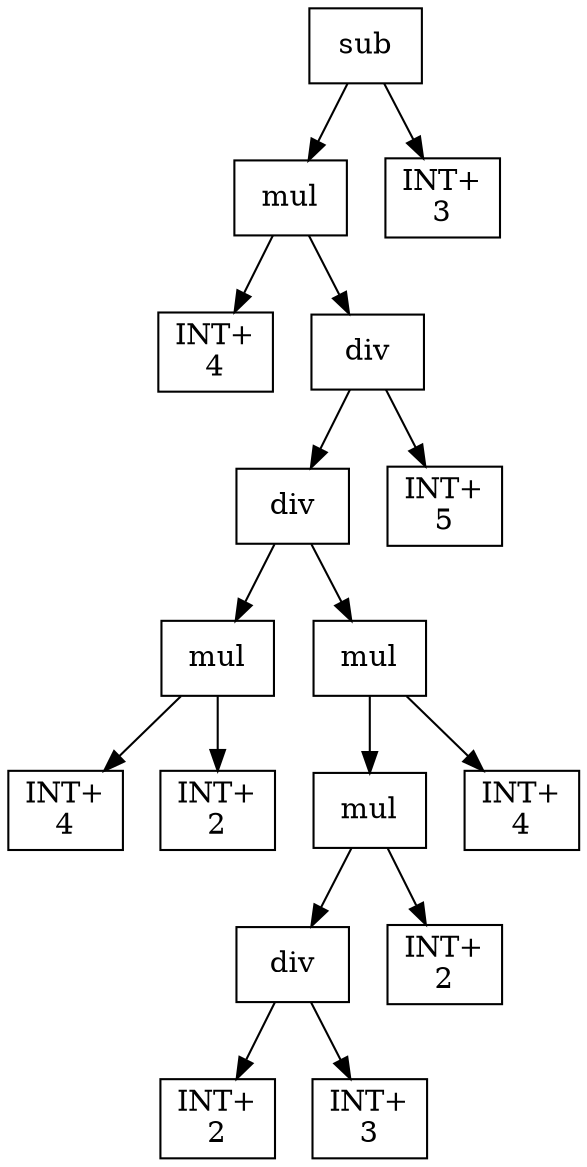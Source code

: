 digraph expr {
  node [shape=box];
  n1 [label="sub"];
  n2 [label="mul"];
  n3 [label="INT+\n4"];
  n4 [label="div"];
  n5 [label="div"];
  n6 [label="mul"];
  n7 [label="INT+\n4"];
  n8 [label="INT+\n2"];
  n6 -> n7;
  n6 -> n8;
  n9 [label="mul"];
  n10 [label="mul"];
  n11 [label="div"];
  n12 [label="INT+\n2"];
  n13 [label="INT+\n3"];
  n11 -> n12;
  n11 -> n13;
  n14 [label="INT+\n2"];
  n10 -> n11;
  n10 -> n14;
  n15 [label="INT+\n4"];
  n9 -> n10;
  n9 -> n15;
  n5 -> n6;
  n5 -> n9;
  n16 [label="INT+\n5"];
  n4 -> n5;
  n4 -> n16;
  n2 -> n3;
  n2 -> n4;
  n17 [label="INT+\n3"];
  n1 -> n2;
  n1 -> n17;
}